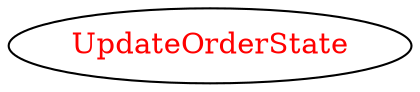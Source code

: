 digraph dependencyGraph {
 concentrate=true;
 ranksep="2.0";
 rankdir="LR"; 
 splines="ortho";
"UpdateOrderState" [fontcolor="red"];
}
